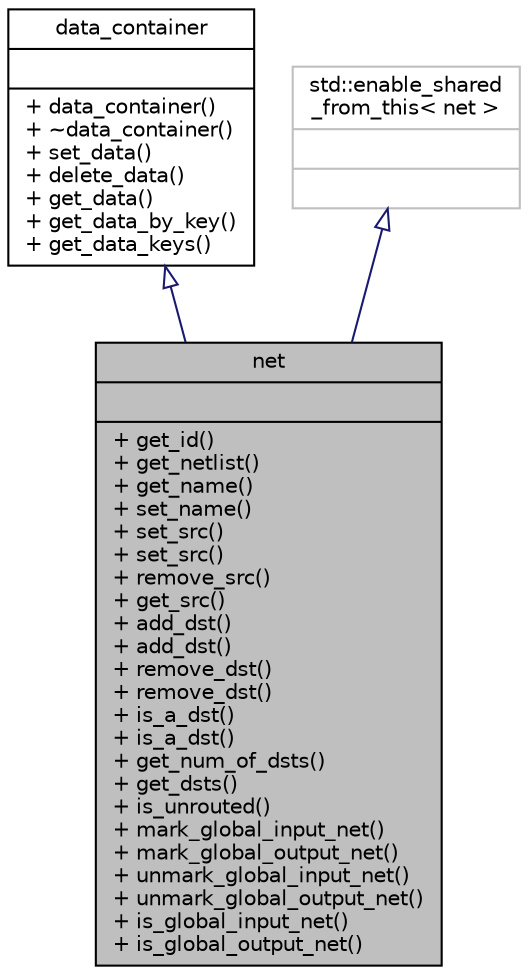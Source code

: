 digraph "net"
{
  edge [fontname="Helvetica",fontsize="10",labelfontname="Helvetica",labelfontsize="10"];
  node [fontname="Helvetica",fontsize="10",shape=record];
  Node0 [label="{net\n||+ get_id()\l+ get_netlist()\l+ get_name()\l+ set_name()\l+ set_src()\l+ set_src()\l+ remove_src()\l+ get_src()\l+ add_dst()\l+ add_dst()\l+ remove_dst()\l+ remove_dst()\l+ is_a_dst()\l+ is_a_dst()\l+ get_num_of_dsts()\l+ get_dsts()\l+ is_unrouted()\l+ mark_global_input_net()\l+ mark_global_output_net()\l+ unmark_global_input_net()\l+ unmark_global_output_net()\l+ is_global_input_net()\l+ is_global_output_net()\l}",height=0.2,width=0.4,color="black", fillcolor="grey75", style="filled", fontcolor="black"];
  Node1 -> Node0 [dir="back",color="midnightblue",fontsize="10",style="solid",arrowtail="onormal",fontname="Helvetica"];
  Node1 [label="{data_container\n||+ data_container()\l+ ~data_container()\l+ set_data()\l+ delete_data()\l+ get_data()\l+ get_data_by_key()\l+ get_data_keys()\l}",height=0.2,width=0.4,color="black", fillcolor="white", style="filled",URL="$df/d2c/classdata__container.html"];
  Node2 -> Node0 [dir="back",color="midnightblue",fontsize="10",style="solid",arrowtail="onormal",fontname="Helvetica"];
  Node2 [label="{std::enable_shared\l_from_this\< net \>\n||}",height=0.2,width=0.4,color="grey75", fillcolor="white", style="filled"];
}

